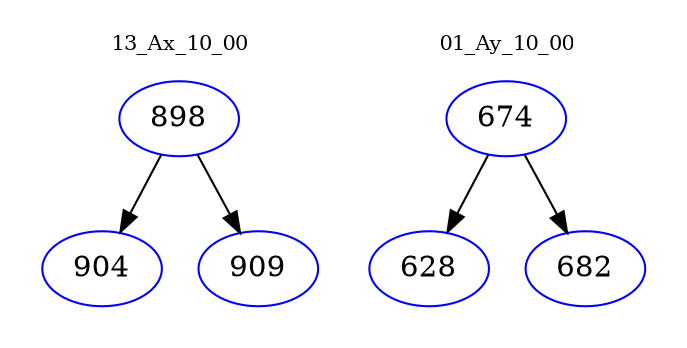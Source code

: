 digraph{
subgraph cluster_0 {
color = white
label = "13_Ax_10_00";
fontsize=10;
T0_898 [label="898", color="blue"]
T0_898 -> T0_904 [color="black"]
T0_904 [label="904", color="blue"]
T0_898 -> T0_909 [color="black"]
T0_909 [label="909", color="blue"]
}
subgraph cluster_1 {
color = white
label = "01_Ay_10_00";
fontsize=10;
T1_674 [label="674", color="blue"]
T1_674 -> T1_628 [color="black"]
T1_628 [label="628", color="blue"]
T1_674 -> T1_682 [color="black"]
T1_682 [label="682", color="blue"]
}
}
